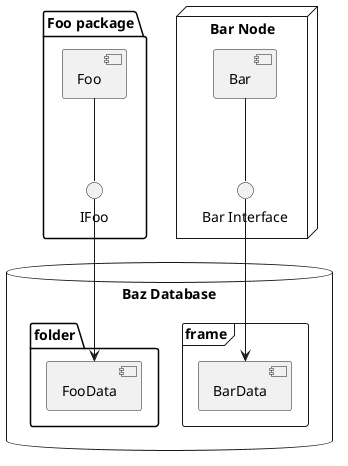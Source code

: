 ' component-diagraml.puml

'---------------------------------------
@startuml component_diagram
package "Foo package" {
    component Foo
    interface IFoo
    Foo -- IFoo
}
node "Bar Node" {
    [Bar]
    () "Bar Interface" as IBar
    Bar -- IBar
}
database "Baz Database" {
    folder "folder" {
        [FooData]
    }
    frame "frame" {
        [BarData]
    }
}

IFoo --> FooData
IBar --> BarData
@enduml
'---------------------------------------
@startuml cmp.1_parts_uml1

component Component_1
[Component_2]

interface Interface_1
() Interface_2

package Package
node Node
folder Folder
frame Frame
database DataBase
cloud Cloud
@enduml
'---------------------------------------
@startuml cmp.1_parts_uml2
skinparam componentStyle uml2

component Component_1
[Component_2]

interface Interface_1
() Interface_2

package Package
node Node
folder Folder
frame Frame
database DataBase
cloud Cloud
@enduml
'---------------------------------------
@startuml cmp.2_note
[Foo]
note right of Foo: "note right of Foo"
note left of Foo: "note left of Foo"
note top of Foo: "note top of Foo"
note bottom of Foo: "note bottom of Foo"

[Bar]
note right of Bar
改行を
含む
ノート
end note

note bottom of Bar {
    角カッコでも
    複数行記載できる
}
@enduml
